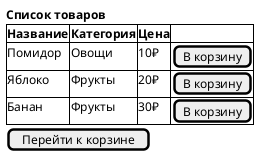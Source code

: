 @startsalt Список товаров
{
    <b>Список товаров
    {# <b>Название | <b>Категория | <b>Цена | .
    Помидор | Овощи  | 10₽ | [В корзину]
    Яблоко  | Фрукты | 20₽ | [В корзину]
    Банан   | Фрукты | 30₽ | [В корзину]
    }
    [Перейти к корзине]
}
@endsalt

https://www.plantuml.com/plantuml/png/XP0zIaGn58Nxjug0lVZJYim-P8eHxSJ2UTquC6OgiH0j1Hq4iJMEXebF4xVmtIsu4kyDDeBu0idDEUSxAJ8OjwEJTZmwQXttV9BaZ4BdnEjO4cHcivaqJjVE_kv_a26JjKhT4bXPH2OHtMbrRnJrH5ueMabo-UC_4fKBgjRh8omeV91uDL1jxbZgzPpaL6rkVFciSuzhHsS8An9PviDQvubdtYcM6S-3p6HE9rukL6xrrQy8PDlkZ_PsJtjgfwOBeaQHD_4a9N_1n64pRGQ7nmVsyzy0